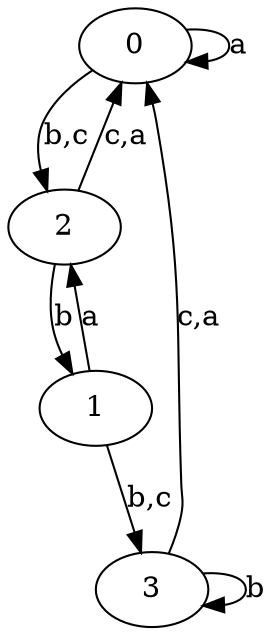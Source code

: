 digraph {
 ranksep=0.5;
 d2tdocpreamble = "\usetikzlibrary{automata}";
 d2tfigpreamble = "\tikzstyle{every state}= [ draw=blue!50,very thick,fill=blue!20]  \tikzstyle{auto}= [fill=white]";
 node [style="state"];
 edge [lblstyle="auto",topath="bend right", len=4  ]
  "0" [label="0",style = "state, initial"];
  "1" [label="1",];
  "2" [label="2",style = "state, accepting"];
  "3" [label="3",];
  "0" -> "0" [label="a",topath="loop above"];
  "0" -> "2" [label="b,c"];
  "1" -> "2" [label="a"];
  "1" -> "3" [label="b,c"];
  "2" -> "0" [label="c,a"];
  "2" -> "1" [label="b"];
  "3" -> "0" [label="c,a"];
  "3" -> "3" [label="b",topath="loop above"];
}